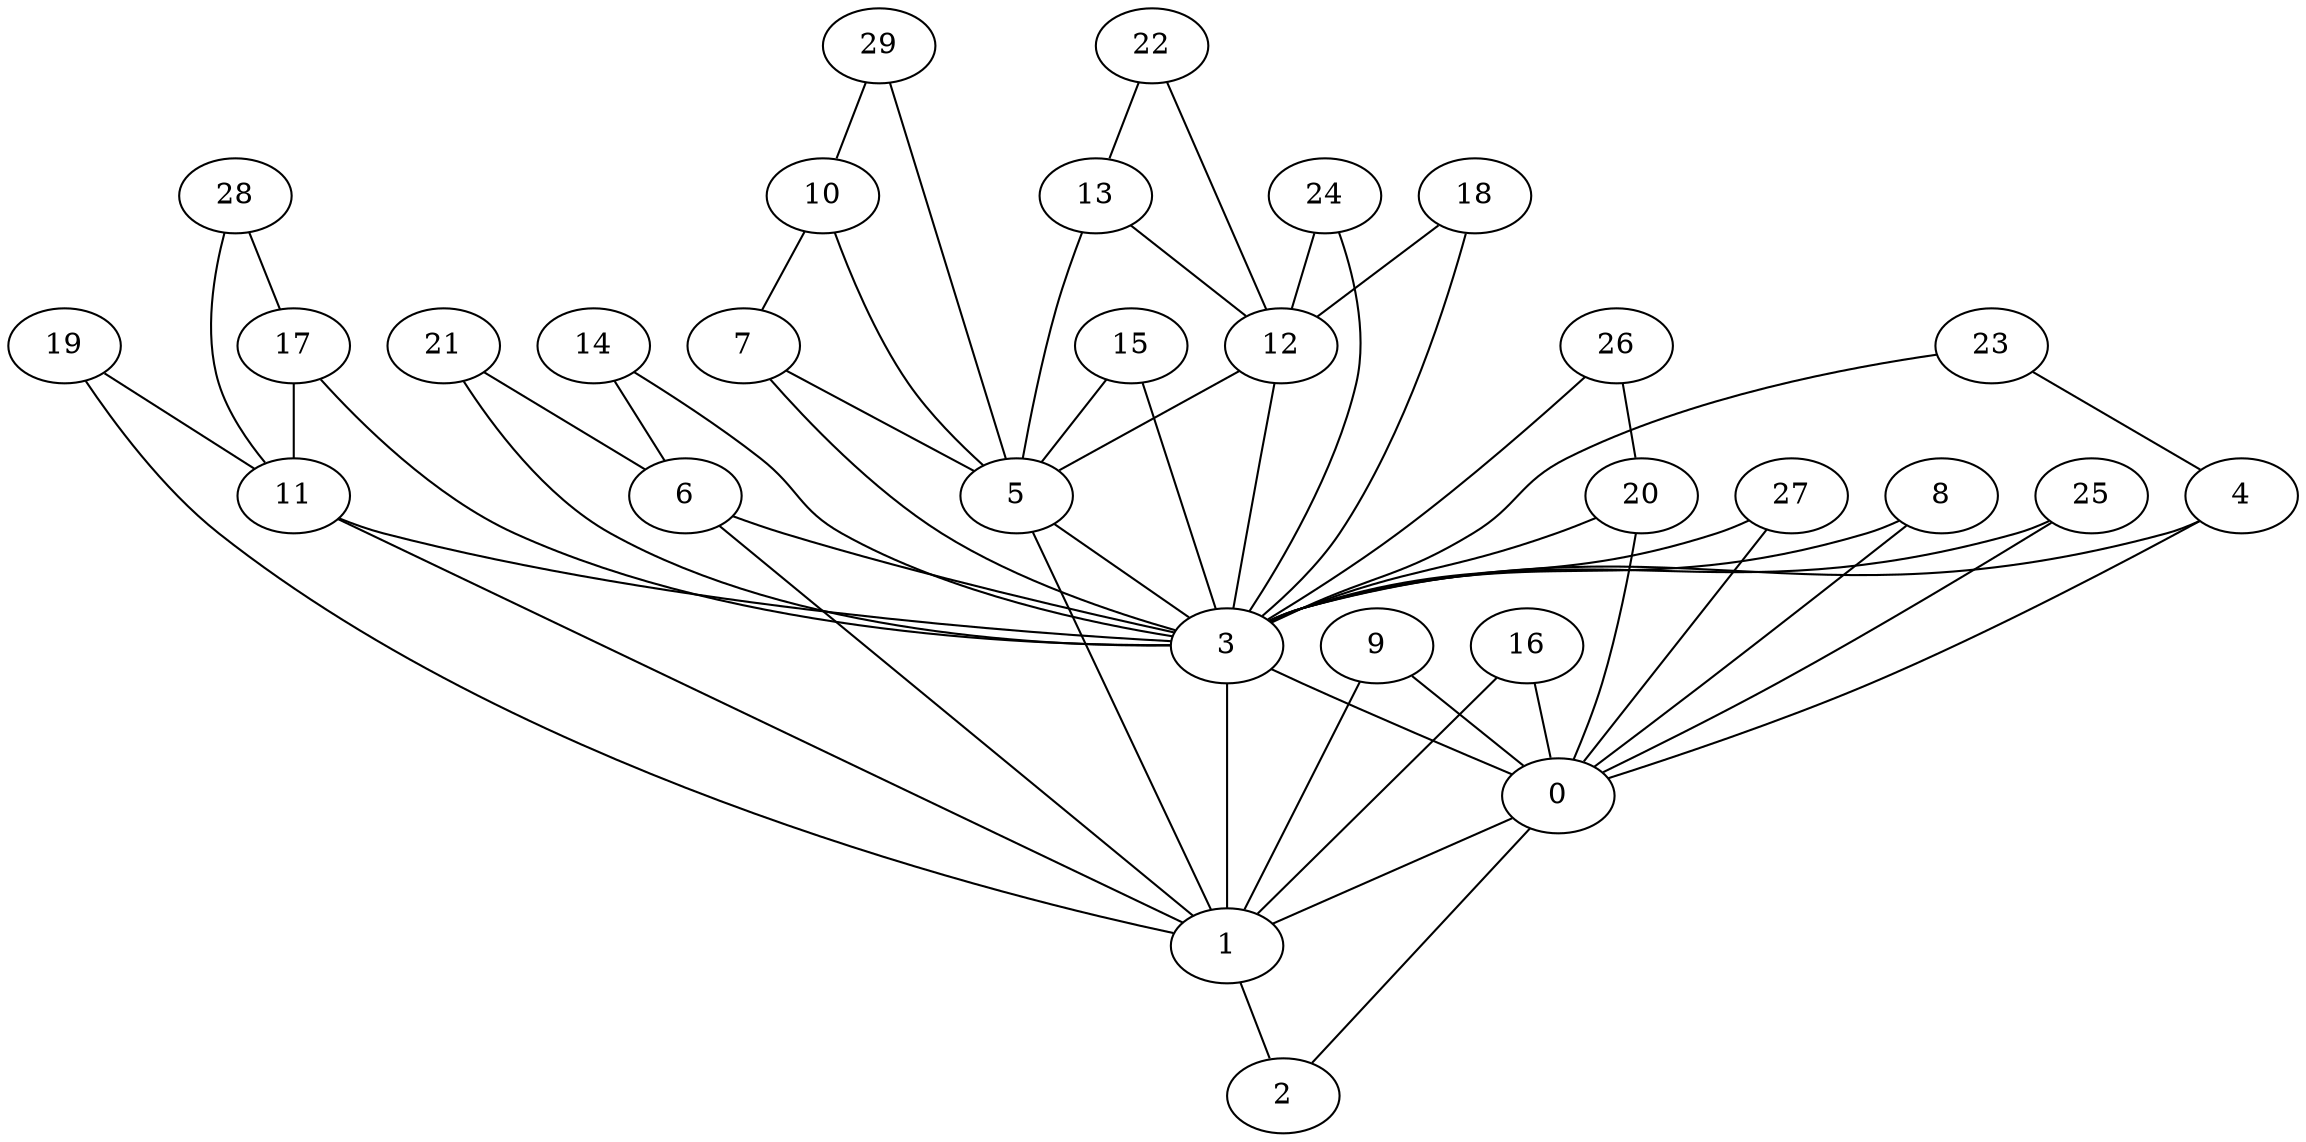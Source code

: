 graph{
   3 -- 0;
   17 -- 11;
   10 -- 7;
   24 -- 12;
   3 -- 1;
   17 -- 3;
   10 -- 5;
   24 -- 3;
   4 -- 3;
   18 -- 12;
   11 -- 3;
   25 -- 3;
   4 -- 0;
   18 -- 3;
   11 -- 1;
   25 -- 0;
   0 -- 1;
   5 -- 3;
   19 -- 11;
   12 -- 5;
   26 -- 20;
   5 -- 1;
   19 -- 1;
   12 -- 3;
   26 -- 3;
   6 -- 3;
   20 -- 3;
   13 -- 12;
   27 -- 3;
   6 -- 1;
   20 -- 0;
   0 -- 2;
   13 -- 5;
   27 -- 0;
   23 -- 3;
   7 -- 5;
   21 -- 6;
   14 -- 6;
   28 -- 17;
   7 -- 3;
   21 -- 3;
   1 -- 2;
   14 -- 3;
   28 -- 11;
   8 -- 3;
   22 -- 13;
   15 -- 5;
   29 -- 10;
   8 -- 0;
   22 -- 12;
   15 -- 3;
   29 -- 5;
   9 -- 0;
   23 -- 4;
   16 -- 0;
   9 -- 1;
   16 -- 1;
}